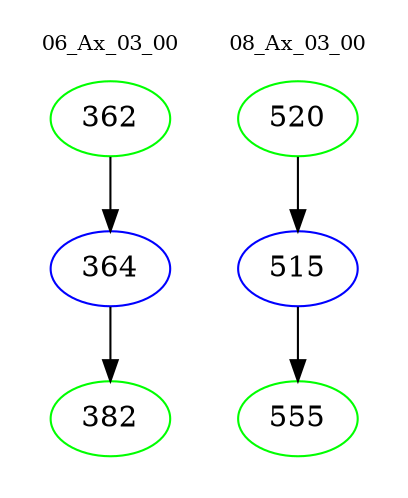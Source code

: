 digraph{
subgraph cluster_0 {
color = white
label = "06_Ax_03_00";
fontsize=10;
T0_362 [label="362", color="green"]
T0_362 -> T0_364 [color="black"]
T0_364 [label="364", color="blue"]
T0_364 -> T0_382 [color="black"]
T0_382 [label="382", color="green"]
}
subgraph cluster_1 {
color = white
label = "08_Ax_03_00";
fontsize=10;
T1_520 [label="520", color="green"]
T1_520 -> T1_515 [color="black"]
T1_515 [label="515", color="blue"]
T1_515 -> T1_555 [color="black"]
T1_555 [label="555", color="green"]
}
}
